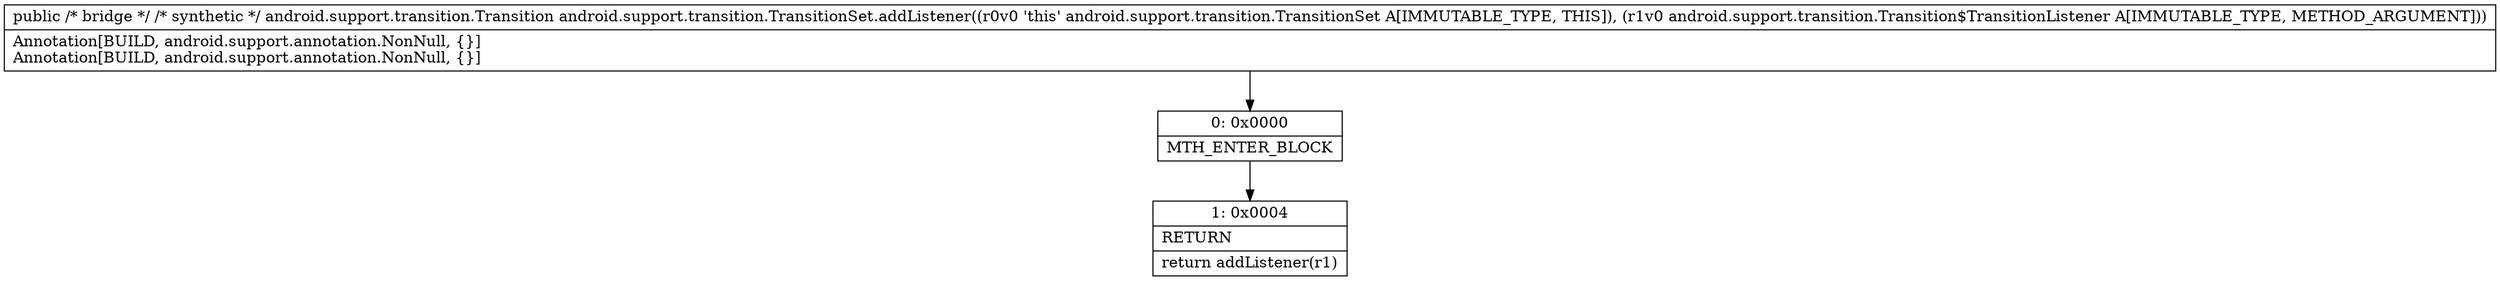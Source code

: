 digraph "CFG forandroid.support.transition.TransitionSet.addListener(Landroid\/support\/transition\/Transition$TransitionListener;)Landroid\/support\/transition\/Transition;" {
Node_0 [shape=record,label="{0\:\ 0x0000|MTH_ENTER_BLOCK\l}"];
Node_1 [shape=record,label="{1\:\ 0x0004|RETURN\l|return addListener(r1)\l}"];
MethodNode[shape=record,label="{public \/* bridge *\/ \/* synthetic *\/ android.support.transition.Transition android.support.transition.TransitionSet.addListener((r0v0 'this' android.support.transition.TransitionSet A[IMMUTABLE_TYPE, THIS]), (r1v0 android.support.transition.Transition$TransitionListener A[IMMUTABLE_TYPE, METHOD_ARGUMENT]))  | Annotation[BUILD, android.support.annotation.NonNull, \{\}]\lAnnotation[BUILD, android.support.annotation.NonNull, \{\}]\l}"];
MethodNode -> Node_0;
Node_0 -> Node_1;
}


